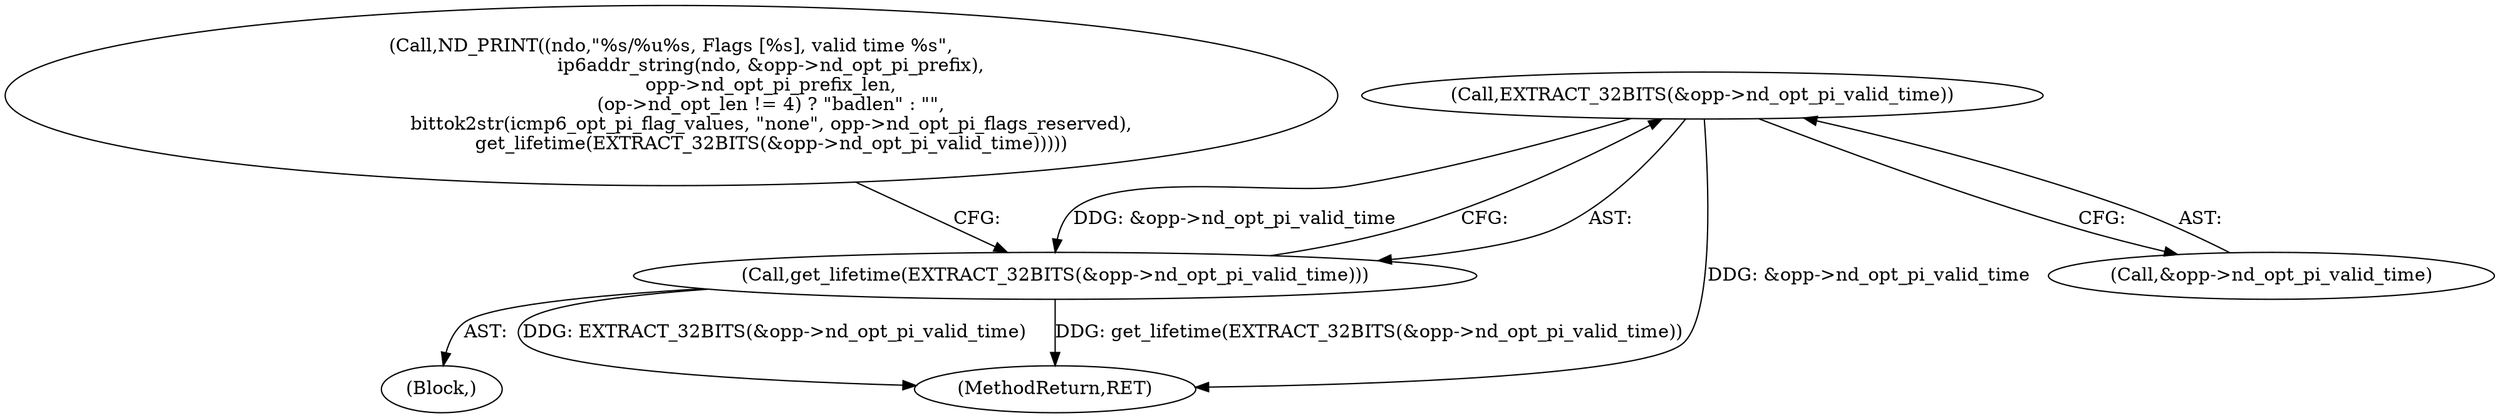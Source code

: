 digraph "0_tcpdump_d7505276842e85bfd067fa21cdb32b8a2dc3c5e4_0@pointer" {
"1000278" [label="(Call,EXTRACT_32BITS(&opp->nd_opt_pi_valid_time))"];
"1000277" [label="(Call,get_lifetime(EXTRACT_32BITS(&opp->nd_opt_pi_valid_time)))"];
"1000648" [label="(MethodReturn,RET)"];
"1000278" [label="(Call,EXTRACT_32BITS(&opp->nd_opt_pi_valid_time))"];
"1000279" [label="(Call,&opp->nd_opt_pi_valid_time)"];
"1000270" [label="(Block,)"];
"1000245" [label="(Call,ND_PRINT((ndo,\"%s/%u%s, Flags [%s], valid time %s\",\n                                  ip6addr_string(ndo, &opp->nd_opt_pi_prefix),\n                                  opp->nd_opt_pi_prefix_len,\n                                  (op->nd_opt_len != 4) ? \"badlen\" : \"\",\n                                  bittok2str(icmp6_opt_pi_flag_values, \"none\", opp->nd_opt_pi_flags_reserved),\n                                  get_lifetime(EXTRACT_32BITS(&opp->nd_opt_pi_valid_time)))))"];
"1000277" [label="(Call,get_lifetime(EXTRACT_32BITS(&opp->nd_opt_pi_valid_time)))"];
"1000278" -> "1000277"  [label="AST: "];
"1000278" -> "1000279"  [label="CFG: "];
"1000279" -> "1000278"  [label="AST: "];
"1000277" -> "1000278"  [label="CFG: "];
"1000278" -> "1000648"  [label="DDG: &opp->nd_opt_pi_valid_time"];
"1000278" -> "1000277"  [label="DDG: &opp->nd_opt_pi_valid_time"];
"1000277" -> "1000270"  [label="AST: "];
"1000245" -> "1000277"  [label="CFG: "];
"1000277" -> "1000648"  [label="DDG: EXTRACT_32BITS(&opp->nd_opt_pi_valid_time)"];
"1000277" -> "1000648"  [label="DDG: get_lifetime(EXTRACT_32BITS(&opp->nd_opt_pi_valid_time))"];
}
